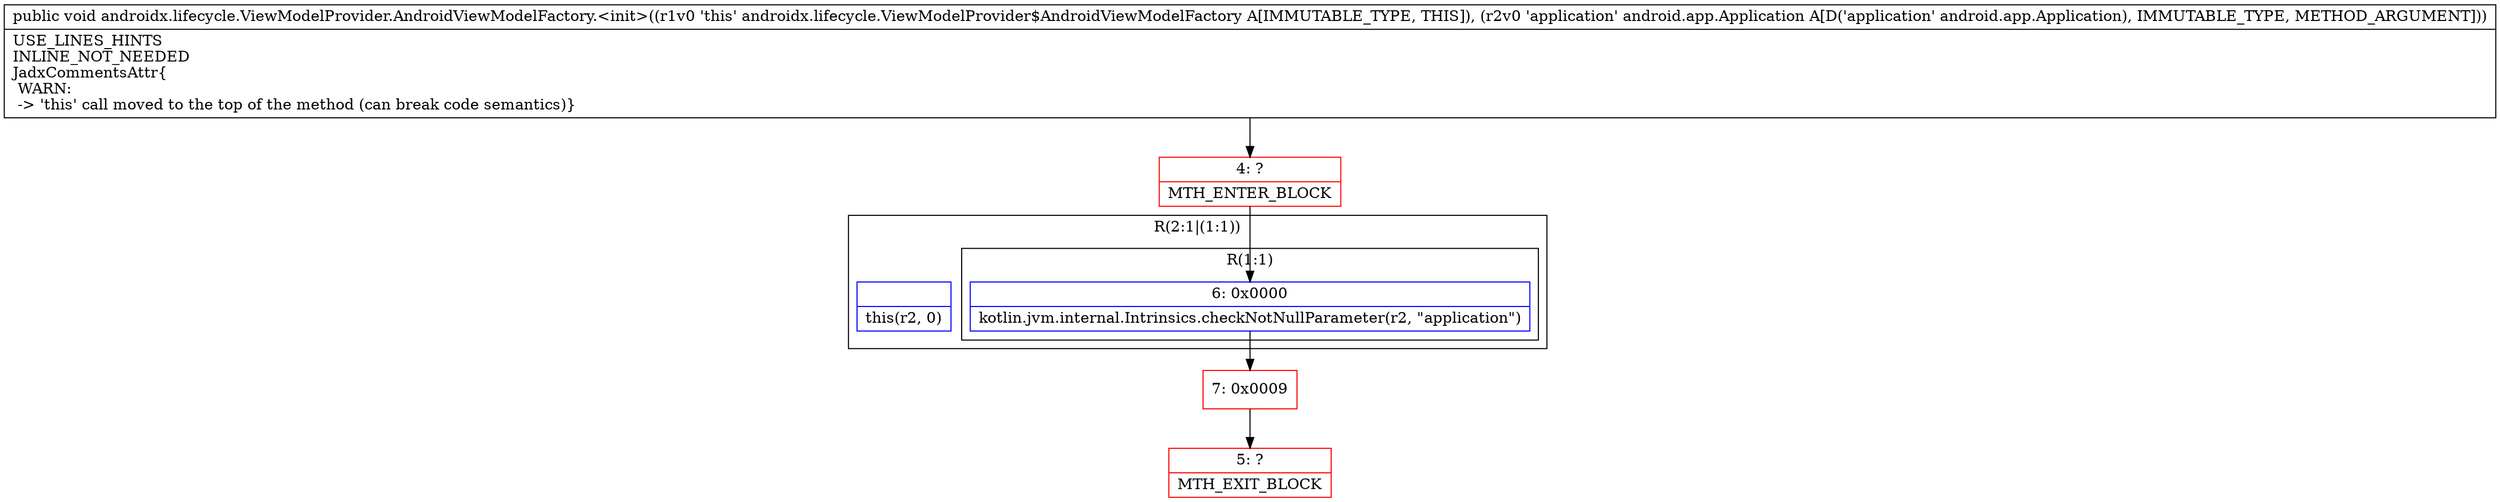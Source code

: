 digraph "CFG forandroidx.lifecycle.ViewModelProvider.AndroidViewModelFactory.\<init\>(Landroid\/app\/Application;)V" {
subgraph cluster_Region_1846629401 {
label = "R(2:1|(1:1))";
node [shape=record,color=blue];
Node_InsnContainer_2024810793 [shape=record,label="{|this(r2, 0)\l}"];
subgraph cluster_Region_1030533969 {
label = "R(1:1)";
node [shape=record,color=blue];
Node_6 [shape=record,label="{6\:\ 0x0000|kotlin.jvm.internal.Intrinsics.checkNotNullParameter(r2, \"application\")\l}"];
}
}
Node_4 [shape=record,color=red,label="{4\:\ ?|MTH_ENTER_BLOCK\l}"];
Node_7 [shape=record,color=red,label="{7\:\ 0x0009}"];
Node_5 [shape=record,color=red,label="{5\:\ ?|MTH_EXIT_BLOCK\l}"];
MethodNode[shape=record,label="{public void androidx.lifecycle.ViewModelProvider.AndroidViewModelFactory.\<init\>((r1v0 'this' androidx.lifecycle.ViewModelProvider$AndroidViewModelFactory A[IMMUTABLE_TYPE, THIS]), (r2v0 'application' android.app.Application A[D('application' android.app.Application), IMMUTABLE_TYPE, METHOD_ARGUMENT]))  | USE_LINES_HINTS\lINLINE_NOT_NEEDED\lJadxCommentsAttr\{\l WARN: \l \-\> 'this' call moved to the top of the method (can break code semantics)\}\l}"];
MethodNode -> Node_4;Node_6 -> Node_7;
Node_4 -> Node_6;
Node_7 -> Node_5;
}

